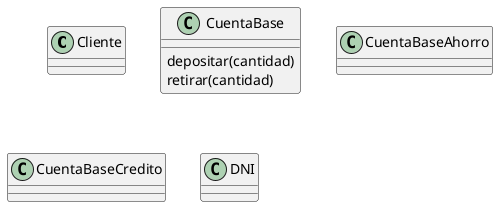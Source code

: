 @startuml classes
set namespaceSeparator none
class "Cliente" as Cuentas.Clientes.Cliente.Cliente {
}
class "CuentaBase" as Cuentas.Cuentas.CuentaBase.CuentaBase {
  depositar(cantidad)
  retirar(cantidad)
}
class "CuentaBaseAhorro" as Cuentas.Cuentas.CuentaTipo.CuentaAhorro.CuentaBaseAhorro {
}
class "CuentaBaseCredito" as Cuentas.Cuentas.CuentaTipo.CuentaCredito.CuentaBaseCredito {
}
class "DNI" as Cuentas.Identificadores.DNI.DNI {
}
@enduml
